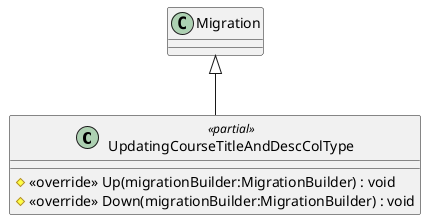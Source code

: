 @startuml
class UpdatingCourseTitleAndDescColType <<partial>> {
    # <<override>> Up(migrationBuilder:MigrationBuilder) : void
    # <<override>> Down(migrationBuilder:MigrationBuilder) : void
}
Migration <|-- UpdatingCourseTitleAndDescColType
@enduml
